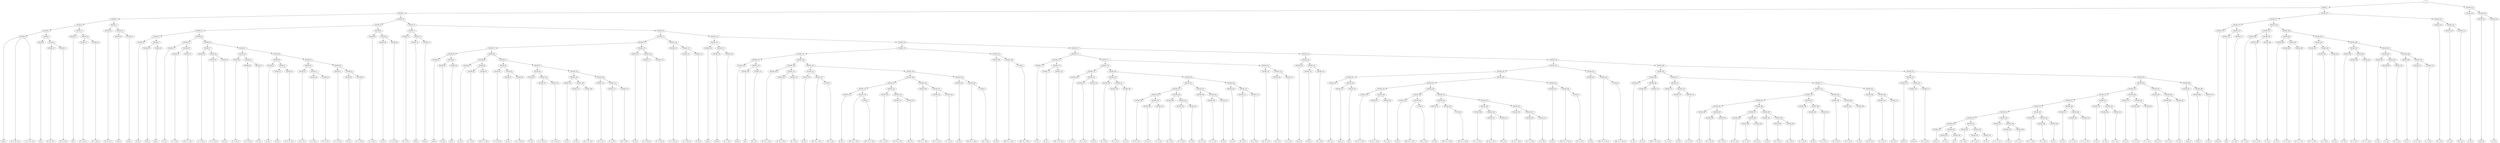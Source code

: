 digraph sample{
"S" -> "C85289_1";
"C85289_1" -> "C85289_2";
"C85289_2" -> "C85289_3";
"C85289_3" -> "C85289_4";
"C85289_4" -> "C85289_5";
"C85289_5" -> "C85289_6";
"C85289_6" -> "[Dis]_1";
"C85289_6" -> "[C  D  Dis  A]_1";
"C85289_6" -> "[C  D  Dis  A]_2";
"C85289_5" -> "C85289_7";
"C85289_7" -> "C85289_8";
"C85289_8" -> "[D]_1";
"C85289_7" -> "C85289_9";
"C85289_9" -> "C85289_10";
"C85289_10" -> "[D  Gis  B]_1";
"C85289_9" -> "C85289_11";
"C85289_11" -> "[D  Gis  B]_2";
"C85289_4" -> "C85289_12";
"C85289_12" -> "C85289_13";
"C85289_13" -> "[D]_2";
"C85289_12" -> "C85289_14";
"C85289_14" -> "C85289_15";
"C85289_15" -> "[D  G  Ais]_1";
"C85289_14" -> "C85289_16";
"C85289_16" -> "[D  G  Ais]_2";
"C85289_3" -> "C85289_17";
"C85289_17" -> "C85289_18";
"C85289_18" -> "[D  Fis  A]_1";
"C85289_17" -> "C85289_19";
"C85289_19" -> "C85289_20";
"C85289_20" -> "[rest]_1";
"C85289_19" -> "C85289_21";
"C85289_21" -> "[rest]_2";
"C85289_2" -> "C85289_22";
"C85289_22" -> "C85289_23";
"C85289_23" -> "C85289_24";
"C85289_24" -> "C85289_25";
"C85289_25" -> "C85289_26";
"C85289_26" -> "[D  E]_1";
"C85289_25" -> "C85289_27";
"C85289_27" -> "C85289_28";
"C85289_28" -> "[rest]_3";
"C85289_27" -> "C85289_29";
"C85289_29" -> "[Fis]_1";
"C85289_24" -> "C85289_30";
"C85289_30" -> "C85289_31";
"C85289_31" -> "C85289_32";
"C85289_32" -> "[G  A]_1";
"C85289_31" -> "C85289_33";
"C85289_33" -> "C85289_34";
"C85289_34" -> "[C  G  B]_1";
"C85289_33" -> "C85289_35";
"C85289_35" -> "[Cis  D  G  B]_1";
"C85289_30" -> "C85289_36";
"C85289_36" -> "C85289_37";
"C85289_37" -> "C85289_38";
"C85289_38" -> "[C  D  Fis]_1";
"C85289_37" -> "C85289_39";
"C85289_39" -> "C85289_40";
"C85289_40" -> "[C  D  Fis]_2";
"C85289_39" -> "C85289_41";
"C85289_41" -> "[D  E]_2";
"C85289_36" -> "C85289_42";
"C85289_42" -> "C85289_43";
"C85289_43" -> "C85289_44";
"C85289_44" -> "[C  D  Fis]_3";
"C85289_43" -> "C85289_45";
"C85289_45" -> "C85289_46";
"C85289_46" -> "[C  D  Fis]_4";
"C85289_45" -> "C85289_47";
"C85289_47" -> "[D  E]_3";
"C85289_42" -> "C85289_48";
"C85289_48" -> "C85289_49";
"C85289_49" -> "C85289_50";
"C85289_50" -> "[G  B]_1";
"C85289_49" -> "C85289_51";
"C85289_51" -> "C85289_52";
"C85289_52" -> "[D  B]_1";
"C85289_51" -> "C85289_53";
"C85289_53" -> "[D  E  Fis  B]_1";
"C85289_48" -> "C85289_54";
"C85289_54" -> "C85289_55";
"C85289_55" -> "C85289_56";
"C85289_56" -> "[D  G  A]_1";
"C85289_55" -> "C85289_57";
"C85289_57" -> "C85289_58";
"C85289_58" -> "[C  D  B]_1";
"C85289_57" -> "C85289_59";
"C85289_59" -> "[Cis  D  B]_1";
"C85289_54" -> "C85289_60";
"C85289_60" -> "C85289_61";
"C85289_61" -> "[C  D  Fis]_5";
"C85289_60" -> "C85289_62";
"C85289_62" -> "C85289_63";
"C85289_63" -> "[D  E]_4";
"C85289_62" -> "C85289_64";
"C85289_64" -> "[C  D  Fis]_6";
"C85289_23" -> "C85289_65";
"C85289_65" -> "C85289_66";
"C85289_66" -> "[C  D  Fis]_7";
"C85289_65" -> "C85289_67";
"C85289_67" -> "C85289_68";
"C85289_68" -> "[D  E]_5";
"C85289_67" -> "C85289_69";
"C85289_69" -> "[C  D  Fis]_8";
"C85289_22" -> "C85289_70";
"C85289_70" -> "C85289_71";
"C85289_71" -> "C85289_72";
"C85289_72" -> "[D  G  B]_1";
"C85289_71" -> "C85289_73";
"C85289_73" -> "C85289_74";
"C85289_74" -> "[rest]_4";
"C85289_73" -> "C85289_75";
"C85289_75" -> "[rest]_5";
"C85289_70" -> "C85289_76";
"C85289_76" -> "C85289_77";
"C85289_77" -> "C85289_78";
"C85289_78" -> "C85289_79";
"C85289_79" -> "C85289_80";
"C85289_80" -> "C85289_81";
"C85289_81" -> "[rest]_6";
"C85289_80" -> "C85289_82";
"C85289_82" -> "C85289_83";
"C85289_83" -> "[D  E]_6";
"C85289_82" -> "C85289_84";
"C85289_84" -> "[Fis]_2";
"C85289_79" -> "C85289_85";
"C85289_85" -> "C85289_86";
"C85289_86" -> "C85289_87";
"C85289_87" -> "[G  A]_2";
"C85289_86" -> "C85289_88";
"C85289_88" -> "C85289_89";
"C85289_89" -> "[C  G  B]_2";
"C85289_88" -> "C85289_90";
"C85289_90" -> "[Cis  D  G  B]_2";
"C85289_85" -> "C85289_91";
"C85289_91" -> "C85289_92";
"C85289_92" -> "C85289_93";
"C85289_93" -> "[C  D  Fis]_9";
"C85289_92" -> "C85289_94";
"C85289_94" -> "C85289_95";
"C85289_95" -> "[D  E]_7";
"C85289_94" -> "C85289_96";
"C85289_96" -> "[C  D  Fis]_10";
"C85289_91" -> "C85289_97";
"C85289_97" -> "C85289_98";
"C85289_98" -> "C85289_99";
"C85289_99" -> "[D  E]_8";
"C85289_98" -> "C85289_100";
"C85289_100" -> "C85289_101";
"C85289_101" -> "[C  D  Fis]_11";
"C85289_100" -> "C85289_102";
"C85289_102" -> "[C  D  Fis]_12";
"C85289_97" -> "C85289_103";
"C85289_103" -> "C85289_104";
"C85289_104" -> "C85289_105";
"C85289_105" -> "[G  B]_2";
"C85289_104" -> "C85289_106";
"C85289_106" -> "C85289_107";
"C85289_107" -> "[D  B]_2";
"C85289_106" -> "C85289_108";
"C85289_108" -> "[D  E  Fis  B]_2";
"C85289_103" -> "C85289_109";
"C85289_109" -> "C85289_110";
"C85289_110" -> "[D  G  A]_2";
"C85289_109" -> "C85289_111";
"C85289_111" -> "C85289_112";
"C85289_112" -> "[C  D  B]_2";
"C85289_111" -> "C85289_113";
"C85289_113" -> "[Cis  D  B]_2";
"C85289_78" -> "C85289_114";
"C85289_114" -> "C85289_115";
"C85289_115" -> "[D  E]_9";
"C85289_114" -> "C85289_116";
"C85289_116" -> "C85289_117";
"C85289_117" -> "[C  D  Fis]_13";
"C85289_116" -> "C85289_118";
"C85289_118" -> "[C  D  Fis]_14";
"C85289_77" -> "C85289_119";
"C85289_119" -> "C85289_120";
"C85289_120" -> "[C  D  Fis]_15";
"C85289_119" -> "C85289_121";
"C85289_121" -> "C85289_122";
"C85289_122" -> "[C  D  Fis]_16";
"C85289_121" -> "C85289_123";
"C85289_123" -> "[D  E]_10";
"C85289_76" -> "C85289_124";
"C85289_124" -> "C85289_125";
"C85289_125" -> "C85289_126";
"C85289_126" -> "[rest]_7";
"C85289_125" -> "C85289_127";
"C85289_127" -> "C85289_128";
"C85289_128" -> "[rest]_8";
"C85289_127" -> "C85289_129";
"C85289_129" -> "[D  G  B]_2";
"C85289_124" -> "C85289_130";
"C85289_130" -> "C85289_131";
"C85289_131" -> "C85289_132";
"C85289_132" -> "C85289_133";
"C85289_133" -> "C85289_134";
"C85289_134" -> "[rest]_9";
"C85289_133" -> "C85289_135";
"C85289_135" -> "C85289_136";
"C85289_136" -> "[A]_1";
"C85289_135" -> "C85289_137";
"C85289_137" -> "[Fis  G]_1";
"C85289_132" -> "C85289_138";
"C85289_138" -> "C85289_139";
"C85289_139" -> "C85289_140";
"C85289_140" -> "[E  Fis  G  B]_1";
"C85289_139" -> "C85289_141";
"C85289_141" -> "C85289_142";
"C85289_142" -> "[E  Fis  G  B]_2";
"C85289_141" -> "C85289_143";
"C85289_143" -> "[E  G  B]_1";
"C85289_138" -> "C85289_144";
"C85289_144" -> "C85289_145";
"C85289_145" -> "C85289_146";
"C85289_146" -> "[E  B]_1";
"C85289_145" -> "C85289_147";
"C85289_147" -> "[Dis  Fis  A  B]_1";
"C85289_147" -> "C11636_1";
"C11636_1" -> "[Fis  A  B]_1";
"C85289_144" -> "C85289_148";
"C85289_148" -> "C85289_149";
"C85289_149" -> "C85289_150";
"C85289_150" -> "C85289_151";
"C85289_151" -> "C85289_152";
"C85289_152" -> "[E  B]_2";
"C85289_151" -> "C85289_153";
"C85289_153" -> "[Dis  Fis  A  B]_2";
"C85289_153" -> "C11636_2";
"C11636_2" -> "[Dis  Fis  A  B]_3";
"C85289_150" -> "C85289_154";
"C85289_154" -> "C85289_155";
"C85289_155" -> "[E  G  A  B]_1";
"C85289_154" -> "C85289_156";
"C85289_156" -> "C85289_157";
"C85289_157" -> "[E  Fis  G  B]_3";
"C85289_156" -> "C85289_158";
"C85289_158" -> "[Dis  E]_1";
"C85289_149" -> "C85289_159";
"C85289_159" -> "C85289_160";
"C85289_160" -> "[E  Fis  G  B]_4";
"C85289_159" -> "C85289_161";
"C85289_161" -> "C85289_162";
"C85289_162" -> "[E  G  A  B]_2";
"C85289_161" -> "C85289_163";
"C85289_163" -> "[C  E  B]_1";
"C85289_148" -> "C85289_164";
"C85289_164" -> "C85289_165";
"C85289_165" -> "[E  B]_3";
"C85289_164" -> "C85289_166";
"C85289_166" -> "[Dis  Fis  A  B]_4";
"C85289_166" -> "C11636_3";
"C11636_3" -> "[Fis  A  B]_2";
"C85289_131" -> "C85289_167";
"C85289_167" -> "C85289_168";
"C85289_168" -> "[E  B]_4";
"C85289_167" -> "C85289_169";
"C85289_169" -> "[Dis  Fis  A  B]_5";
"C85289_169" -> "C11636_4";
"C11636_4" -> "[Dis  Fis  A  B]_6";
"C85289_130" -> "C85289_170";
"C85289_170" -> "C85289_171";
"C85289_171" -> "C85289_172";
"C85289_172" -> "C85289_173";
"C85289_173" -> "[C  D]_1";
"C85289_172" -> "C85289_174";
"C85289_174" -> "C85289_175";
"C85289_175" -> "[E  G]_1";
"C85289_174" -> "C85289_176";
"C85289_176" -> "[Dis  E  Fis  A]_1";
"C85289_171" -> "C85289_177";
"C85289_177" -> "C85289_178";
"C85289_178" -> "C85289_179";
"C85289_179" -> "C85289_180";
"C85289_180" -> "[C  D  A]_1";
"C85289_179" -> "C85289_181";
"C85289_181" -> "C85289_182";
"C85289_182" -> "[C  D  A]_2";
"C85289_181" -> "C85289_183";
"C85289_183" -> "[D  B]_3";
"C85289_178" -> "C85289_184";
"C85289_184" -> "C85289_185";
"C85289_185" -> "C85289_186";
"C85289_186" -> "[D  G  B]_3";
"C85289_185" -> "C85289_187";
"C85289_187" -> "C85289_188";
"C85289_188" -> "[D  G  B]_4";
"C85289_187" -> "C85289_189";
"C85289_189" -> "[G  A]_3";
"C85289_184" -> "C85289_190";
"C85289_190" -> "C85289_191";
"C85289_191" -> "C85289_192";
"C85289_192" -> "C85289_193";
"C85289_193" -> "C85289_194";
"C85289_194" -> "[D  Fis  A]_2";
"C85289_193" -> "C85289_195";
"C85289_195" -> "C85289_196";
"C85289_196" -> "[Cis  D]_1";
"C85289_195" -> "C85289_197";
"C85289_197" -> "[C  D  A]_3";
"C85289_192" -> "C85289_198";
"C85289_198" -> "C85289_199";
"C85289_199" -> "[D  G  B]_5";
"C85289_198" -> "C85289_200";
"C85289_200" -> "C85289_201";
"C85289_201" -> "[D  G  B]_6";
"C85289_200" -> "C85289_202";
"C85289_202" -> "[G  B]_3";
"C85289_191" -> "C85289_203";
"C85289_203" -> "C85289_204";
"C85289_204" -> "[C  D  A]_4";
"C85289_203" -> "C85289_205";
"C85289_205" -> "C85289_206";
"C85289_206" -> "[C  D  A]_5";
"C85289_205" -> "C85289_207";
"C85289_207" -> "[D  B]_4";
"C85289_190" -> "C85289_208";
"C85289_208" -> "C85289_209";
"C85289_209" -> "[G  A]_4";
"C85289_208" -> "C85289_210";
"C85289_210" -> "C85289_211";
"C85289_211" -> "[D  G  B]_7";
"C85289_210" -> "C85289_212";
"C85289_212" -> "[D  G  B]_8";
"C85289_177" -> "C85289_213";
"C85289_213" -> "C85289_214";
"C85289_214" -> "[D  Fis  A]_3";
"C85289_213" -> "C85289_215";
"C85289_215" -> "C85289_216";
"C85289_216" -> "[Cis  D]_2";
"C85289_215" -> "C85289_217";
"C85289_217" -> "[C  D  A]_6";
"C85289_170" -> "C85289_218";
"C85289_218" -> "C85289_219";
"C85289_219" -> "C85289_220";
"C85289_220" -> "[rest]_10";
"C85289_219" -> "C85289_221";
"C85289_221" -> "C85289_222";
"C85289_222" -> "[rest]_11";
"C85289_221" -> "C85289_223";
"C85289_223" -> "[D  G  B]_9";
"C85289_218" -> "C85289_224";
"C85289_224" -> "C85289_225";
"C85289_225" -> "C85289_226";
"C85289_226" -> "C85289_227";
"C85289_227" -> "C85289_228";
"C85289_228" -> "[Fis  G]_2";
"C85289_227" -> "C85289_229";
"C85289_229" -> "C85289_230";
"C85289_230" -> "[rest]_12";
"C85289_229" -> "C85289_231";
"C85289_231" -> "[A]_2";
"C85289_226" -> "C85289_232";
"C85289_232" -> "C85289_233";
"C85289_233" -> "C85289_234";
"C85289_234" -> "C85289_235";
"C85289_235" -> "[E  Fis  G  B]_5";
"C85289_234" -> "C85289_236";
"C85289_236" -> "C85289_237";
"C85289_237" -> "[E  Fis  G  B]_6";
"C85289_236" -> "C85289_238";
"C85289_238" -> "[E  G  B]_2";
"C85289_233" -> "C85289_239";
"C85289_239" -> "C85289_240";
"C85289_240" -> "C85289_241";
"C85289_241" -> "[E  B]_5";
"C85289_240" -> "C85289_242";
"C85289_242" -> "[Dis  Fis  A  B]_7";
"C85289_242" -> "C11636_5";
"C11636_5" -> "[Fis  A  B]_3";
"C85289_239" -> "C85289_243";
"C85289_243" -> "C85289_244";
"C85289_244" -> "C85289_245";
"C85289_245" -> "[E  B]_6";
"C85289_244" -> "C85289_246";
"C85289_246" -> "[Dis  Fis  A  B]_8";
"C85289_246" -> "C11636_6";
"C11636_6" -> "[Dis  Fis  A  B]_9";
"C85289_243" -> "C85289_247";
"C85289_247" -> "C85289_248";
"C85289_248" -> "C85289_249";
"C85289_249" -> "[E  G  A  B]_3";
"C85289_248" -> "C85289_250";
"C85289_250" -> "C85289_251";
"C85289_251" -> "[E  Fis  G  B]_7";
"C85289_250" -> "C85289_252";
"C85289_252" -> "[Dis  E]_2";
"C85289_247" -> "C85289_253";
"C85289_253" -> "C85289_254";
"C85289_254" -> "[E  Fis  G  B]_8";
"C85289_253" -> "C85289_255";
"C85289_255" -> "C85289_256";
"C85289_256" -> "[E  G  A  B]_4";
"C85289_255" -> "C85289_257";
"C85289_257" -> "[C  E  B]_2";
"C85289_232" -> "C85289_258";
"C85289_258" -> "C85289_259";
"C85289_259" -> "[E  B]_7";
"C85289_258" -> "C85289_260";
"C85289_260" -> "[Dis  Fis  A  B]_10";
"C85289_260" -> "C11636_7";
"C11636_7" -> "[Fis  A  B]_4";
"C85289_225" -> "C85289_261";
"C85289_261" -> "C85289_262";
"C85289_262" -> "[E  B]_8";
"C85289_261" -> "C85289_263";
"C85289_263" -> "[Dis  Fis  A  B]_11";
"C85289_263" -> "C11636_8";
"C11636_8" -> "[Dis  Fis  A  B]_12";
"C85289_224" -> "C85289_264";
"C85289_264" -> "C85289_265";
"C85289_265" -> "C85289_266";
"C85289_266" -> "C85289_267";
"C85289_267" -> "[C  D]_2";
"C85289_266" -> "C85289_268";
"C85289_268" -> "C85289_269";
"C85289_269" -> "[E  G]_2";
"C85289_268" -> "C85289_270";
"C85289_270" -> "[Dis  E  Fis  A]_2";
"C85289_265" -> "C85289_271";
"C85289_271" -> "C85289_272";
"C85289_272" -> "C85289_273";
"C85289_273" -> "[C  D  A]_7";
"C85289_272" -> "C85289_274";
"C85289_274" -> "C85289_275";
"C85289_275" -> "[D  B]_5";
"C85289_274" -> "C85289_276";
"C85289_276" -> "[C  D  A]_8";
"C85289_271" -> "C85289_277";
"C85289_277" -> "C85289_278";
"C85289_278" -> "C85289_279";
"C85289_279" -> "C85289_280";
"C85289_280" -> "C85289_281";
"C85289_281" -> "C85289_282";
"C85289_282" -> "[G  A]_5";
"C85289_281" -> "C85289_283";
"C85289_283" -> "C85289_284";
"C85289_284" -> "[D  G  B]_10";
"C85289_283" -> "C85289_285";
"C85289_285" -> "[D  G  B]_11";
"C85289_280" -> "C85289_286";
"C85289_286" -> "C85289_287";
"C85289_287" -> "C85289_288";
"C85289_288" -> "[D  Fis  A]_4";
"C85289_287" -> "C85289_289";
"C85289_289" -> "C85289_290";
"C85289_290" -> "[C  D  A]_9";
"C85289_289" -> "C85289_291";
"C85289_291" -> "[Cis  D]_3";
"C85289_286" -> "C85289_292";
"C85289_292" -> "C85289_293";
"C85289_293" -> "[G  B]_4";
"C85289_292" -> "C85289_294";
"C85289_294" -> "C85289_295";
"C85289_295" -> "[D  G  B]_12";
"C85289_294" -> "C85289_296";
"C85289_296" -> "[D  G  B]_13";
"C85289_279" -> "C85289_297";
"C85289_297" -> "C85289_298";
"C85289_298" -> "[C  D  A]_10";
"C85289_297" -> "C85289_299";
"C85289_299" -> "C85289_300";
"C85289_300" -> "[D  B]_6";
"C85289_299" -> "C85289_301";
"C85289_301" -> "[C  D  A]_11";
"C85289_278" -> "C85289_302";
"C85289_302" -> "C85289_303";
"C85289_303" -> "[D  G  B]_14";
"C85289_302" -> "C85289_304";
"C85289_304" -> "C85289_305";
"C85289_305" -> "[D  G  B]_15";
"C85289_304" -> "C85289_306";
"C85289_306" -> "[G  A]_6";
"C85289_277" -> "C85289_307";
"C85289_307" -> "C85289_308";
"C85289_308" -> "[D  Fis  A]_5";
"C85289_307" -> "C85289_309";
"C85289_309" -> "C85289_310";
"C85289_310" -> "[C  D  A]_12";
"C85289_309" -> "C85289_311";
"C85289_311" -> "[Cis  D]_4";
"C85289_264" -> "C85289_312";
"C85289_312" -> "C85289_313";
"C85289_313" -> "C85289_314";
"C85289_314" -> "[rest]_13";
"C85289_313" -> "C85289_315";
"C85289_315" -> "C85289_316";
"C85289_316" -> "[rest]_14";
"C85289_315" -> "C85289_317";
"C85289_317" -> "[D  G  B]_16";
"C85289_312" -> "C85289_318";
"C85289_318" -> "C85289_319";
"C85289_319" -> "C85289_320";
"C85289_320" -> "C85289_321";
"C85289_321" -> "C85289_322";
"C85289_322" -> "C85289_323";
"C85289_323" -> "C85289_324";
"C85289_324" -> "C85289_325";
"C85289_325" -> "C85289_326";
"C85289_326" -> "C85289_327";
"C85289_327" -> "[rest]_15";
"C85289_326" -> "C85289_328";
"C85289_328" -> "C85289_329";
"C85289_329" -> "[G  A]_7";
"C85289_328" -> "C85289_330";
"C85289_330" -> "[G]_1";
"C85289_325" -> "C85289_331";
"C85289_331" -> "C85289_332";
"C85289_332" -> "[F  G  B]_1";
"C85289_331" -> "C85289_333";
"C85289_333" -> "C85289_334";
"C85289_334" -> "[D  G  B]_17";
"C85289_333" -> "C85289_335";
"C85289_335" -> "[F  G]_1";
"C85289_324" -> "C85289_336";
"C85289_336" -> "C85289_337";
"C85289_337" -> "[C  E  F  G]_1";
"C85289_336" -> "C85289_338";
"C85289_338" -> "C85289_339";
"C85289_339" -> "[C  E]_1";
"C85289_338" -> "C85289_340";
"C85289_340" -> "[C  E  G]_1";
"C85289_323" -> "C85289_341";
"C85289_341" -> "C85289_342";
"C85289_342" -> "[D  F  G  B]_1";
"C85289_341" -> "C85289_343";
"C85289_343" -> "C85289_344";
"C85289_344" -> "[F  G  B]_2";
"C85289_343" -> "C85289_345";
"C85289_345" -> "[D  F]_1";
"C85289_322" -> "C85289_346";
"C85289_346" -> "C85289_347";
"C85289_347" -> "[E  G]_3";
"C85289_346" -> "C85289_348";
"C85289_348" -> "C85289_349";
"C85289_349" -> "[C  E  G]_2";
"C85289_348" -> "C85289_350";
"C85289_350" -> "[C  E  G  A]_1";
"C85289_321" -> "C85289_351";
"C85289_351" -> "C85289_352";
"C85289_352" -> "[F  A]_1";
"C85289_351" -> "C85289_353";
"C85289_353" -> "C85289_354";
"C85289_354" -> "[C  A]_1";
"C85289_353" -> "C85289_355";
"C85289_355" -> "[C  F  A]_1";
"C85289_320" -> "C85289_356";
"C85289_356" -> "C85289_357";
"C85289_357" -> "[E  G]_4";
"C85289_356" -> "C85289_358";
"C85289_358" -> "C85289_359";
"C85289_359" -> "[C  E  G]_3";
"C85289_358" -> "C85289_360";
"C85289_360" -> "[C  G  A]_1";
"C85289_319" -> "C85289_361";
"C85289_361" -> "C85289_362";
"C85289_362" -> "[Fis  G]_3";
"C85289_361" -> "C85289_363";
"C85289_363" -> "C85289_364";
"C85289_364" -> "[D  F  B]_1";
"C85289_363" -> "C85289_365";
"C85289_365" -> "[E  G]_5";
"C85289_318" -> "C85289_366";
"C85289_366" -> "C85289_367";
"C85289_367" -> "[rest]_16";
"C85289_366" -> "C85289_368";
"C85289_368" -> "C85289_369";
"C85289_369" -> "[rest]_17";
"C85289_368" -> "C85289_370";
"C85289_370" -> "[C  E]_2";
"C85289_1" -> "C85289_371";
"C85289_371" -> "C85289_372";
"C85289_372" -> "C85289_373";
"C85289_373" -> "C85289_374";
"C85289_374" -> "[rest]_18";
"C85289_373" -> "C85289_375";
"C85289_375" -> "C85289_376";
"C85289_376" -> "[G]_2";
"C85289_375" -> "C85289_377";
"C85289_377" -> "[G  A]_8";
"C85289_372" -> "C85289_378";
"C85289_378" -> "C85289_379";
"C85289_379" -> "C85289_380";
"C85289_380" -> "[F  G  B]_3";
"C85289_379" -> "C85289_381";
"C85289_381" -> "C85289_382";
"C85289_382" -> "[D  G  B]_18";
"C85289_381" -> "C85289_383";
"C85289_383" -> "[F  G]_2";
"C85289_378" -> "C85289_384";
"C85289_384" -> "C85289_385";
"C85289_385" -> "C85289_386";
"C85289_386" -> "[C  E]_3";
"C85289_385" -> "C85289_387";
"C85289_387" -> "C85289_388";
"C85289_388" -> "[C  E  G]_4";
"C85289_387" -> "C85289_389";
"C85289_389" -> "[C  E  F  G]_2";
"C85289_384" -> "C85289_390";
"C85289_390" -> "C85289_391";
"C85289_391" -> "C85289_392";
"C85289_392" -> "[D  F  G  B]_2";
"C85289_391" -> "C85289_393";
"C85289_393" -> "C85289_394";
"C85289_394" -> "[F  G  B]_4";
"C85289_393" -> "C85289_395";
"C85289_395" -> "[D  F]_2";
"C85289_390" -> "C85289_396";
"C85289_396" -> "C85289_397";
"C85289_397" -> "C85289_398";
"C85289_398" -> "[E  G]_6";
"C85289_397" -> "C85289_399";
"C85289_399" -> "C85289_400";
"C85289_400" -> "[C  E  G]_5";
"C85289_399" -> "C85289_401";
"C85289_401" -> "[C  E  G  A]_2";
"C85289_396" -> "C85289_402";
"C85289_402" -> "C85289_403";
"C85289_403" -> "C85289_404";
"C85289_404" -> "[F  A]_2";
"C85289_403" -> "C85289_405";
"C85289_405" -> "C85289_406";
"C85289_406" -> "[C  A]_2";
"C85289_405" -> "C85289_407";
"C85289_407" -> "[C  F  A]_2";
"C85289_402" -> "C85289_408";
"C85289_408" -> "C85289_409";
"C85289_409" -> "[E  G]_7";
"C85289_408" -> "C85289_410";
"C85289_410" -> "C85289_411";
"C85289_411" -> "[C  E  G]_6";
"C85289_410" -> "C85289_412";
"C85289_412" -> "[C  G  A]_2";
"C85289_371" -> "C85289_413";
"C85289_413" -> "C85289_414";
"C85289_414" -> "[D  F  B]_2";
"C85289_413" -> "C85289_415";
"C85289_415" -> "C85289_416";
"C85289_416" -> "[E  G]_8";
"C85289_415" -> "C85289_417";
"C85289_417" -> "[Fis  G]_4";
"S" -> "C85289_418";
"C85289_418" -> "C85289_419";
"C85289_419" -> "[C  E]_4";
"C85289_418" -> "C85289_420";
"C85289_420" -> "C85289_421";
"C85289_421" -> "[rest]_19";
"C85289_420" -> "C85289_422";
"C85289_422" -> "[C  E]_5";

{rank = min; "S";}
{rank = same; "C85289_1"; "C85289_418";}
{rank = same; "C85289_2"; "C85289_371"; "C85289_419"; "C85289_420";}
{rank = same; "C85289_3"; "C85289_22"; "C85289_372"; "C85289_413"; "C85289_421"; "C85289_422";}
{rank = same; "C85289_4"; "C85289_17"; "C85289_23"; "C85289_70"; "C85289_373"; "C85289_378"; "C85289_414"; "C85289_415";}
{rank = same; "C85289_5"; "C85289_12"; "C85289_18"; "C85289_19"; "C85289_24"; "C85289_65"; "C85289_71"; "C85289_76"; "C85289_374"; "C85289_375"; "C85289_379"; "C85289_384"; "C85289_416"; "C85289_417";}
{rank = same; "C85289_6"; "C85289_7"; "C85289_13"; "C85289_14"; "C85289_20"; "C85289_21"; "C85289_25"; "C85289_30"; "C85289_66"; "C85289_67"; "C85289_72"; "C85289_73"; "C85289_77"; "C85289_124"; "C85289_376"; "C85289_377"; "C85289_380"; "C85289_381"; "C85289_385"; "C85289_390";}
{rank = same; "C85289_8"; "C85289_9"; "C85289_15"; "C85289_16"; "C85289_26"; "C85289_27"; "C85289_31"; "C85289_36"; "C85289_68"; "C85289_69"; "C85289_74"; "C85289_75"; "C85289_78"; "C85289_119"; "C85289_125"; "C85289_130"; "C85289_382"; "C85289_383"; "C85289_386"; "C85289_387"; "C85289_391"; "C85289_396";}
{rank = same; "C85289_10"; "C85289_11"; "C85289_28"; "C85289_29"; "C85289_32"; "C85289_33"; "C85289_37"; "C85289_42"; "C85289_79"; "C85289_114"; "C85289_120"; "C85289_121"; "C85289_126"; "C85289_127"; "C85289_131"; "C85289_170"; "C85289_388"; "C85289_389"; "C85289_392"; "C85289_393"; "C85289_397"; "C85289_402";}
{rank = same; "C85289_34"; "C85289_35"; "C85289_38"; "C85289_39"; "C85289_43"; "C85289_48"; "C85289_80"; "C85289_85"; "C85289_115"; "C85289_116"; "C85289_122"; "C85289_123"; "C85289_128"; "C85289_129"; "C85289_132"; "C85289_167"; "C85289_171"; "C85289_218"; "C85289_394"; "C85289_395"; "C85289_398"; "C85289_399"; "C85289_403"; "C85289_408";}
{rank = same; "C85289_40"; "C85289_41"; "C85289_44"; "C85289_45"; "C85289_49"; "C85289_54"; "C85289_81"; "C85289_82"; "C85289_86"; "C85289_91"; "C85289_117"; "C85289_118"; "C85289_133"; "C85289_138"; "C85289_168"; "C85289_169"; "C85289_172"; "C85289_177"; "C85289_219"; "C85289_224"; "C85289_400"; "C85289_401"; "C85289_404"; "C85289_405"; "C85289_409"; "C85289_410";}
{rank = same; "C85289_46"; "C85289_47"; "C85289_50"; "C85289_51"; "C85289_55"; "C85289_60"; "C85289_83"; "C85289_84"; "C85289_87"; "C85289_88"; "C85289_92"; "C85289_97"; "C85289_134"; "C85289_135"; "C85289_139"; "C85289_144"; "C11636_4"; "C85289_173"; "C85289_174"; "C85289_178"; "C85289_213"; "C85289_220"; "C85289_221"; "C85289_225"; "C85289_264"; "C85289_406"; "C85289_407"; "C85289_411"; "C85289_412";}
{rank = same; "C85289_52"; "C85289_53"; "C85289_56"; "C85289_57"; "C85289_61"; "C85289_62"; "C85289_89"; "C85289_90"; "C85289_93"; "C85289_94"; "C85289_98"; "C85289_103"; "C85289_136"; "C85289_137"; "C85289_140"; "C85289_141"; "C85289_145"; "C85289_148"; "C85289_175"; "C85289_176"; "C85289_179"; "C85289_184"; "C85289_214"; "C85289_215"; "C85289_222"; "C85289_223"; "C85289_226"; "C85289_261"; "C85289_265"; "C85289_312";}
{rank = same; "C85289_58"; "C85289_59"; "C85289_63"; "C85289_64"; "C85289_95"; "C85289_96"; "C85289_99"; "C85289_100"; "C85289_104"; "C85289_109"; "C85289_142"; "C85289_143"; "C85289_146"; "C85289_147"; "C85289_149"; "C85289_164"; "C85289_180"; "C85289_181"; "C85289_185"; "C85289_190"; "C85289_216"; "C85289_217"; "C85289_227"; "C85289_232"; "C85289_262"; "C85289_263"; "C85289_266"; "C85289_271"; "C85289_313"; "C85289_318";}
{rank = same; "C85289_101"; "C85289_102"; "C85289_105"; "C85289_106"; "C85289_110"; "C85289_111"; "C11636_1"; "C85289_150"; "C85289_159"; "C85289_165"; "C85289_166"; "C85289_182"; "C85289_183"; "C85289_186"; "C85289_187"; "C85289_191"; "C85289_208"; "C85289_228"; "C85289_229"; "C85289_233"; "C85289_258"; "C11636_8"; "C85289_267"; "C85289_268"; "C85289_272"; "C85289_277"; "C85289_314"; "C85289_315"; "C85289_319"; "C85289_366";}
{rank = same; "C85289_107"; "C85289_108"; "C85289_112"; "C85289_113"; "C85289_151"; "C85289_154"; "C85289_160"; "C85289_161"; "C11636_3"; "C85289_188"; "C85289_189"; "C85289_192"; "C85289_203"; "C85289_209"; "C85289_210"; "C85289_230"; "C85289_231"; "C85289_234"; "C85289_239"; "C85289_259"; "C85289_260"; "C85289_269"; "C85289_270"; "C85289_273"; "C85289_274"; "C85289_278"; "C85289_307"; "C85289_316"; "C85289_317"; "C85289_320"; "C85289_361"; "C85289_367"; "C85289_368";}
{rank = same; "C85289_152"; "C85289_153"; "C85289_155"; "C85289_156"; "C85289_162"; "C85289_163"; "C85289_193"; "C85289_198"; "C85289_204"; "C85289_205"; "C85289_211"; "C85289_212"; "C85289_235"; "C85289_236"; "C85289_240"; "C85289_243"; "C11636_7"; "C85289_275"; "C85289_276"; "C85289_279"; "C85289_302"; "C85289_308"; "C85289_309"; "C85289_321"; "C85289_356"; "C85289_362"; "C85289_363"; "C85289_369"; "C85289_370";}
{rank = same; "C11636_2"; "C85289_157"; "C85289_158"; "C85289_194"; "C85289_195"; "C85289_199"; "C85289_200"; "C85289_206"; "C85289_207"; "C85289_237"; "C85289_238"; "C85289_241"; "C85289_242"; "C85289_244"; "C85289_247"; "C85289_280"; "C85289_297"; "C85289_303"; "C85289_304"; "C85289_310"; "C85289_311"; "C85289_322"; "C85289_351"; "C85289_357"; "C85289_358"; "C85289_364"; "C85289_365";}
{rank = same; "C85289_196"; "C85289_197"; "C85289_201"; "C85289_202"; "C11636_5"; "C85289_245"; "C85289_246"; "C85289_248"; "C85289_253"; "C85289_281"; "C85289_286"; "C85289_298"; "C85289_299"; "C85289_305"; "C85289_306"; "C85289_323"; "C85289_346"; "C85289_352"; "C85289_353"; "C85289_359"; "C85289_360";}
{rank = same; "C11636_6"; "C85289_249"; "C85289_250"; "C85289_254"; "C85289_255"; "C85289_282"; "C85289_283"; "C85289_287"; "C85289_292"; "C85289_300"; "C85289_301"; "C85289_324"; "C85289_341"; "C85289_347"; "C85289_348"; "C85289_354"; "C85289_355";}
{rank = same; "C85289_251"; "C85289_252"; "C85289_256"; "C85289_257"; "C85289_284"; "C85289_285"; "C85289_288"; "C85289_289"; "C85289_293"; "C85289_294"; "C85289_325"; "C85289_336"; "C85289_342"; "C85289_343"; "C85289_349"; "C85289_350";}
{rank = same; "C85289_290"; "C85289_291"; "C85289_295"; "C85289_296"; "C85289_326"; "C85289_331"; "C85289_337"; "C85289_338"; "C85289_344"; "C85289_345";}
{rank = same; "C85289_327"; "C85289_328"; "C85289_332"; "C85289_333"; "C85289_339"; "C85289_340";}
{rank = same; "C85289_329"; "C85289_330"; "C85289_334"; "C85289_335";}
{rank = same; "[A]_1"; "[A]_2"; "[C  A]_1"; "[C  A]_2"; "[C  D  A]_1"; "[C  D  A]_2"; "[C  D  A]_3"; "[C  D  A]_4"; "[C  D  A]_5"; "[C  D  A]_6"; "[C  D  A]_7"; "[C  D  A]_8"; "[C  D  A]_9"; "[C  D  A]_10"; "[C  D  A]_11"; "[C  D  A]_12"; "[C  D  B]_1"; "[C  D  B]_2"; "[C  D  Dis  A]_1"; "[C  D  Dis  A]_2"; "[C  D  Fis]_1"; "[C  D  Fis]_2"; "[C  D  Fis]_3"; "[C  D  Fis]_4"; "[C  D  Fis]_5"; "[C  D  Fis]_6"; "[C  D  Fis]_7"; "[C  D  Fis]_8"; "[C  D  Fis]_9"; "[C  D  Fis]_10"; "[C  D  Fis]_11"; "[C  D  Fis]_12"; "[C  D  Fis]_13"; "[C  D  Fis]_14"; "[C  D  Fis]_15"; "[C  D  Fis]_16"; "[C  D]_1"; "[C  D]_2"; "[C  E  B]_1"; "[C  E  B]_2"; "[C  E  F  G]_1"; "[C  E  F  G]_2"; "[C  E  G  A]_1"; "[C  E  G  A]_2"; "[C  E  G]_1"; "[C  E  G]_2"; "[C  E  G]_3"; "[C  E  G]_4"; "[C  E  G]_5"; "[C  E  G]_6"; "[C  E]_1"; "[C  E]_2"; "[C  E]_3"; "[C  E]_4"; "[C  E]_5"; "[C  F  A]_1"; "[C  F  A]_2"; "[C  G  A]_1"; "[C  G  A]_2"; "[C  G  B]_1"; "[C  G  B]_2"; "[Cis  D  B]_1"; "[Cis  D  B]_2"; "[Cis  D  G  B]_1"; "[Cis  D  G  B]_2"; "[Cis  D]_1"; "[Cis  D]_2"; "[Cis  D]_3"; "[Cis  D]_4"; "[D  B]_1"; "[D  B]_2"; "[D  B]_3"; "[D  B]_4"; "[D  B]_5"; "[D  B]_6"; "[D  E  Fis  B]_1"; "[D  E  Fis  B]_2"; "[D  E]_1"; "[D  E]_2"; "[D  E]_3"; "[D  E]_4"; "[D  E]_5"; "[D  E]_6"; "[D  E]_7"; "[D  E]_8"; "[D  E]_9"; "[D  E]_10"; "[D  F  B]_1"; "[D  F  B]_2"; "[D  F  G  B]_1"; "[D  F  G  B]_2"; "[D  F]_1"; "[D  F]_2"; "[D  Fis  A]_1"; "[D  Fis  A]_2"; "[D  Fis  A]_3"; "[D  Fis  A]_4"; "[D  Fis  A]_5"; "[D  G  A]_1"; "[D  G  A]_2"; "[D  G  Ais]_1"; "[D  G  Ais]_2"; "[D  G  B]_1"; "[D  G  B]_2"; "[D  G  B]_3"; "[D  G  B]_4"; "[D  G  B]_5"; "[D  G  B]_6"; "[D  G  B]_7"; "[D  G  B]_8"; "[D  G  B]_9"; "[D  G  B]_10"; "[D  G  B]_11"; "[D  G  B]_12"; "[D  G  B]_13"; "[D  G  B]_14"; "[D  G  B]_15"; "[D  G  B]_16"; "[D  G  B]_17"; "[D  G  B]_18"; "[D  Gis  B]_1"; "[D  Gis  B]_2"; "[D]_1"; "[D]_2"; "[Dis  E  Fis  A]_1"; "[Dis  E  Fis  A]_2"; "[Dis  E]_1"; "[Dis  E]_2"; "[Dis  Fis  A  B]_1"; "[Dis  Fis  A  B]_2"; "[Dis  Fis  A  B]_3"; "[Dis  Fis  A  B]_4"; "[Dis  Fis  A  B]_5"; "[Dis  Fis  A  B]_6"; "[Dis  Fis  A  B]_7"; "[Dis  Fis  A  B]_8"; "[Dis  Fis  A  B]_9"; "[Dis  Fis  A  B]_10"; "[Dis  Fis  A  B]_11"; "[Dis  Fis  A  B]_12"; "[Dis]_1"; "[E  B]_1"; "[E  B]_2"; "[E  B]_3"; "[E  B]_4"; "[E  B]_5"; "[E  B]_6"; "[E  B]_7"; "[E  B]_8"; "[E  Fis  G  B]_1"; "[E  Fis  G  B]_2"; "[E  Fis  G  B]_3"; "[E  Fis  G  B]_4"; "[E  Fis  G  B]_5"; "[E  Fis  G  B]_6"; "[E  Fis  G  B]_7"; "[E  Fis  G  B]_8"; "[E  G  A  B]_1"; "[E  G  A  B]_2"; "[E  G  A  B]_3"; "[E  G  A  B]_4"; "[E  G  B]_1"; "[E  G  B]_2"; "[E  G]_1"; "[E  G]_2"; "[E  G]_3"; "[E  G]_4"; "[E  G]_5"; "[E  G]_6"; "[E  G]_7"; "[E  G]_8"; "[F  A]_1"; "[F  A]_2"; "[F  G  B]_1"; "[F  G  B]_2"; "[F  G  B]_3"; "[F  G  B]_4"; "[F  G]_1"; "[F  G]_2"; "[Fis  A  B]_1"; "[Fis  A  B]_2"; "[Fis  A  B]_3"; "[Fis  A  B]_4"; "[Fis  G]_1"; "[Fis  G]_2"; "[Fis  G]_3"; "[Fis  G]_4"; "[Fis]_1"; "[Fis]_2"; "[G  A]_1"; "[G  A]_2"; "[G  A]_3"; "[G  A]_4"; "[G  A]_5"; "[G  A]_6"; "[G  A]_7"; "[G  A]_8"; "[G  B]_1"; "[G  B]_2"; "[G  B]_3"; "[G  B]_4"; "[G]_1"; "[G]_2"; "[rest]_1"; "[rest]_2"; "[rest]_3"; "[rest]_4"; "[rest]_5"; "[rest]_6"; "[rest]_7"; "[rest]_8"; "[rest]_9"; "[rest]_10"; "[rest]_11"; "[rest]_12"; "[rest]_13"; "[rest]_14"; "[rest]_15"; "[rest]_16"; "[rest]_17"; "[rest]_18"; "[rest]_19";}
}